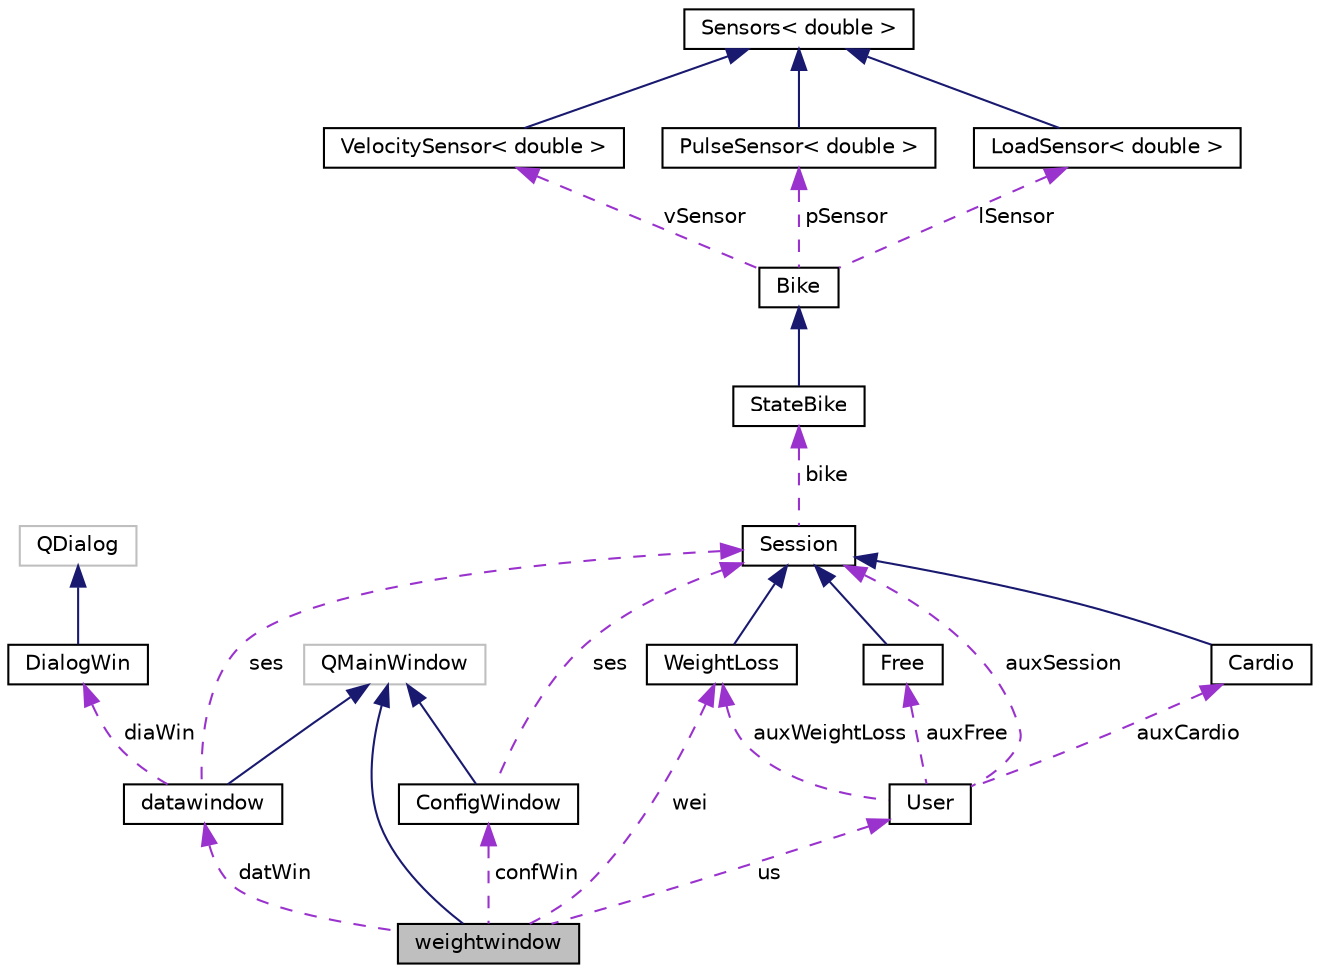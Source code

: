 digraph "weightwindow"
{
 // LATEX_PDF_SIZE
  edge [fontname="Helvetica",fontsize="10",labelfontname="Helvetica",labelfontsize="10"];
  node [fontname="Helvetica",fontsize="10",shape=record];
  Node1 [label="weightwindow",height=0.2,width=0.4,color="black", fillcolor="grey75", style="filled", fontcolor="black",tooltip="The weightwindow class."];
  Node2 -> Node1 [dir="back",color="midnightblue",fontsize="10",style="solid",fontname="Helvetica"];
  Node2 [label="QMainWindow",height=0.2,width=0.4,color="grey75", fillcolor="white", style="filled",tooltip=" "];
  Node3 -> Node1 [dir="back",color="darkorchid3",fontsize="10",style="dashed",label=" datWin" ,fontname="Helvetica"];
  Node3 [label="datawindow",height=0.2,width=0.4,color="black", fillcolor="white", style="filled",URL="$classdatawindow.html",tooltip="The datawindow class: Ventana de muestra de datos de entrenamiento (Interfaz gráfica)"];
  Node2 -> Node3 [dir="back",color="midnightblue",fontsize="10",style="solid",fontname="Helvetica"];
  Node4 -> Node3 [dir="back",color="darkorchid3",fontsize="10",style="dashed",label=" diaWin" ,fontname="Helvetica"];
  Node4 [label="DialogWin",height=0.2,width=0.4,color="black", fillcolor="white", style="filled",URL="$classDialogWin.html",tooltip="The DialogWin class: Cuadro de diálogo."];
  Node5 -> Node4 [dir="back",color="midnightblue",fontsize="10",style="solid",fontname="Helvetica"];
  Node5 [label="QDialog",height=0.2,width=0.4,color="grey75", fillcolor="white", style="filled",tooltip=" "];
  Node6 -> Node3 [dir="back",color="darkorchid3",fontsize="10",style="dashed",label=" ses" ,fontname="Helvetica"];
  Node6 [label="Session",height=0.2,width=0.4,color="black", fillcolor="white", style="filled",URL="$classSession.html",tooltip="The Session class: Clase abstracta para sesión de entrenamiento genérica."];
  Node7 -> Node6 [dir="back",color="darkorchid3",fontsize="10",style="dashed",label=" bike" ,fontname="Helvetica"];
  Node7 [label="StateBike",height=0.2,width=0.4,color="black", fillcolor="white", style="filled",URL="$classStateBike.html",tooltip="The StateBike class: Esta clase corresponde a una bicicleta estática."];
  Node8 -> Node7 [dir="back",color="midnightblue",fontsize="10",style="solid",fontname="Helvetica"];
  Node8 [label="Bike",height=0.2,width=0.4,color="black", fillcolor="white", style="filled",URL="$classBike.html",tooltip="The Bike class: Clase abstracta de objeto Bike."];
  Node9 -> Node8 [dir="back",color="darkorchid3",fontsize="10",style="dashed",label=" vSensor" ,fontname="Helvetica"];
  Node9 [label="VelocitySensor\< double \>",height=0.2,width=0.4,color="black", fillcolor="white", style="filled",URL="$classVelocitySensor.html",tooltip=" "];
  Node10 -> Node9 [dir="back",color="midnightblue",fontsize="10",style="solid",fontname="Helvetica"];
  Node10 [label="Sensors\< double \>",height=0.2,width=0.4,color="black", fillcolor="white", style="filled",URL="$classSensors.html",tooltip=" "];
  Node11 -> Node8 [dir="back",color="darkorchid3",fontsize="10",style="dashed",label=" pSensor" ,fontname="Helvetica"];
  Node11 [label="PulseSensor\< double \>",height=0.2,width=0.4,color="black", fillcolor="white", style="filled",URL="$classPulseSensor.html",tooltip=" "];
  Node10 -> Node11 [dir="back",color="midnightblue",fontsize="10",style="solid",fontname="Helvetica"];
  Node12 -> Node8 [dir="back",color="darkorchid3",fontsize="10",style="dashed",label=" lSensor" ,fontname="Helvetica"];
  Node12 [label="LoadSensor\< double \>",height=0.2,width=0.4,color="black", fillcolor="white", style="filled",URL="$classLoadSensor.html",tooltip=" "];
  Node10 -> Node12 [dir="back",color="midnightblue",fontsize="10",style="solid",fontname="Helvetica"];
  Node13 -> Node1 [dir="back",color="darkorchid3",fontsize="10",style="dashed",label=" wei" ,fontname="Helvetica"];
  Node13 [label="WeightLoss",height=0.2,width=0.4,color="black", fillcolor="white", style="filled",URL="$classWeightLoss.html",tooltip="The WeightLoss class: Sesión de entrenamiento de pérdida de peso."];
  Node6 -> Node13 [dir="back",color="midnightblue",fontsize="10",style="solid",fontname="Helvetica"];
  Node14 -> Node1 [dir="back",color="darkorchid3",fontsize="10",style="dashed",label=" us" ,fontname="Helvetica"];
  Node14 [label="User",height=0.2,width=0.4,color="black", fillcolor="white", style="filled",URL="$classUser.html",tooltip="The User class: Objeto de usuario."];
  Node15 -> Node14 [dir="back",color="darkorchid3",fontsize="10",style="dashed",label=" auxCardio" ,fontname="Helvetica"];
  Node15 [label="Cardio",height=0.2,width=0.4,color="black", fillcolor="white", style="filled",URL="$classCardio.html",tooltip="The Cardio class: Clase de sesión de entrenamiento del tipo cardio."];
  Node6 -> Node15 [dir="back",color="midnightblue",fontsize="10",style="solid",fontname="Helvetica"];
  Node13 -> Node14 [dir="back",color="darkorchid3",fontsize="10",style="dashed",label=" auxWeightLoss" ,fontname="Helvetica"];
  Node16 -> Node14 [dir="back",color="darkorchid3",fontsize="10",style="dashed",label=" auxFree" ,fontname="Helvetica"];
  Node16 [label="Free",height=0.2,width=0.4,color="black", fillcolor="white", style="filled",URL="$classFree.html",tooltip="The Free class: Sesión de entrenamiento libre."];
  Node6 -> Node16 [dir="back",color="midnightblue",fontsize="10",style="solid",fontname="Helvetica"];
  Node6 -> Node14 [dir="back",color="darkorchid3",fontsize="10",style="dashed",label=" auxSession" ,fontname="Helvetica"];
  Node17 -> Node1 [dir="back",color="darkorchid3",fontsize="10",style="dashed",label=" confWin" ,fontname="Helvetica"];
  Node17 [label="ConfigWindow",height=0.2,width=0.4,color="black", fillcolor="white", style="filled",URL="$classConfigWindow.html",tooltip="The ConfigWindow class: Ventana de configuración del puerto serie (Interfaz gráfica)"];
  Node2 -> Node17 [dir="back",color="midnightblue",fontsize="10",style="solid",fontname="Helvetica"];
  Node6 -> Node17 [dir="back",color="darkorchid3",fontsize="10",style="dashed",label=" ses" ,fontname="Helvetica"];
}
